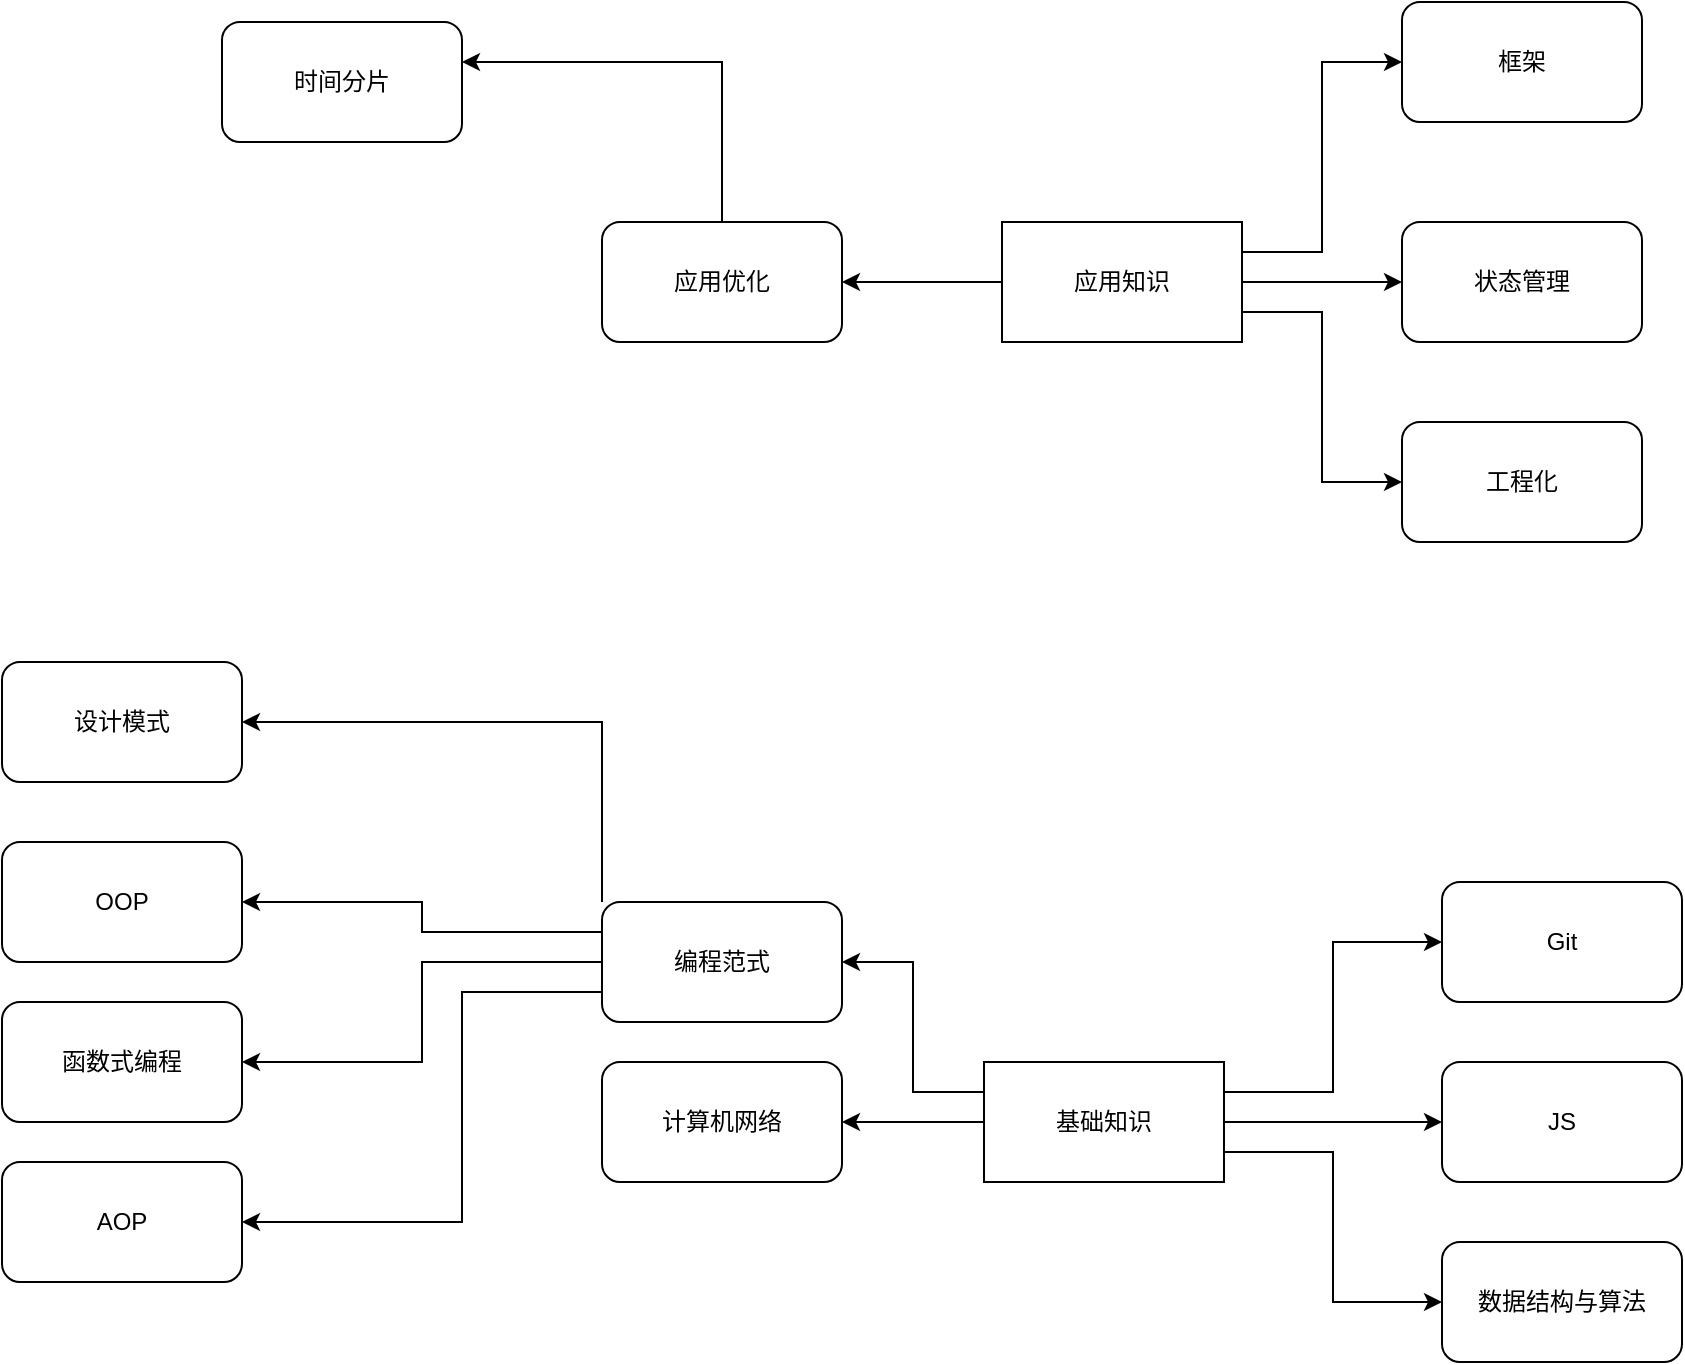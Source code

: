 <mxfile version="17.4.2" type="github">
  <diagram id="cuhBf4EbJXYHAvO4QVLx" name="Page-1">
    <mxGraphModel dx="1974" dy="953" grid="1" gridSize="10" guides="1" tooltips="1" connect="1" arrows="1" fold="1" page="1" pageScale="1" pageWidth="827" pageHeight="1169" math="0" shadow="0">
      <root>
        <mxCell id="0" />
        <mxCell id="1" parent="0" />
        <mxCell id="wDNAvFjv_C5XiCqs_QT7-9" style="edgeStyle=orthogonalEdgeStyle;rounded=0;orthogonalLoop=1;jettySize=auto;html=1;exitX=1;exitY=0.5;exitDx=0;exitDy=0;" edge="1" parent="1" source="wDNAvFjv_C5XiCqs_QT7-2" target="wDNAvFjv_C5XiCqs_QT7-8">
          <mxGeometry relative="1" as="geometry" />
        </mxCell>
        <mxCell id="wDNAvFjv_C5XiCqs_QT7-11" style="edgeStyle=orthogonalEdgeStyle;rounded=0;orthogonalLoop=1;jettySize=auto;html=1;exitX=1;exitY=0.75;exitDx=0;exitDy=0;entryX=0;entryY=0.5;entryDx=0;entryDy=0;" edge="1" parent="1" source="wDNAvFjv_C5XiCqs_QT7-2" target="wDNAvFjv_C5XiCqs_QT7-10">
          <mxGeometry relative="1" as="geometry" />
        </mxCell>
        <mxCell id="wDNAvFjv_C5XiCqs_QT7-12" style="edgeStyle=orthogonalEdgeStyle;rounded=0;orthogonalLoop=1;jettySize=auto;html=1;exitX=1;exitY=0.25;exitDx=0;exitDy=0;entryX=0;entryY=0.5;entryDx=0;entryDy=0;" edge="1" parent="1" source="wDNAvFjv_C5XiCqs_QT7-2" target="wDNAvFjv_C5XiCqs_QT7-6">
          <mxGeometry relative="1" as="geometry" />
        </mxCell>
        <mxCell id="wDNAvFjv_C5XiCqs_QT7-21" style="edgeStyle=orthogonalEdgeStyle;rounded=0;orthogonalLoop=1;jettySize=auto;html=1;exitX=0;exitY=0.25;exitDx=0;exitDy=0;entryX=1;entryY=0.5;entryDx=0;entryDy=0;" edge="1" parent="1" source="wDNAvFjv_C5XiCqs_QT7-2" target="wDNAvFjv_C5XiCqs_QT7-13">
          <mxGeometry relative="1" as="geometry" />
        </mxCell>
        <mxCell id="wDNAvFjv_C5XiCqs_QT7-23" style="edgeStyle=orthogonalEdgeStyle;rounded=0;orthogonalLoop=1;jettySize=auto;html=1;exitX=0;exitY=0.5;exitDx=0;exitDy=0;entryX=1;entryY=0.5;entryDx=0;entryDy=0;" edge="1" parent="1" source="wDNAvFjv_C5XiCqs_QT7-2" target="wDNAvFjv_C5XiCqs_QT7-22">
          <mxGeometry relative="1" as="geometry" />
        </mxCell>
        <mxCell id="wDNAvFjv_C5XiCqs_QT7-2" value="基础知识" style="whiteSpace=wrap;html=1;" vertex="1" parent="1">
          <mxGeometry x="331" y="900" width="120" height="60" as="geometry" />
        </mxCell>
        <mxCell id="wDNAvFjv_C5XiCqs_QT7-16" style="edgeStyle=orthogonalEdgeStyle;rounded=0;orthogonalLoop=1;jettySize=auto;html=1;exitX=1;exitY=0.25;exitDx=0;exitDy=0;entryX=0;entryY=0.5;entryDx=0;entryDy=0;" edge="1" parent="1" source="wDNAvFjv_C5XiCqs_QT7-3" target="wDNAvFjv_C5XiCqs_QT7-15">
          <mxGeometry relative="1" as="geometry" />
        </mxCell>
        <mxCell id="wDNAvFjv_C5XiCqs_QT7-18" style="edgeStyle=orthogonalEdgeStyle;rounded=0;orthogonalLoop=1;jettySize=auto;html=1;exitX=1;exitY=0.5;exitDx=0;exitDy=0;entryX=0;entryY=0.5;entryDx=0;entryDy=0;" edge="1" parent="1" source="wDNAvFjv_C5XiCqs_QT7-3" target="wDNAvFjv_C5XiCqs_QT7-17">
          <mxGeometry relative="1" as="geometry" />
        </mxCell>
        <mxCell id="wDNAvFjv_C5XiCqs_QT7-20" style="edgeStyle=orthogonalEdgeStyle;rounded=0;orthogonalLoop=1;jettySize=auto;html=1;exitX=1;exitY=0.75;exitDx=0;exitDy=0;entryX=0;entryY=0.5;entryDx=0;entryDy=0;" edge="1" parent="1" source="wDNAvFjv_C5XiCqs_QT7-3" target="wDNAvFjv_C5XiCqs_QT7-19">
          <mxGeometry relative="1" as="geometry" />
        </mxCell>
        <mxCell id="wDNAvFjv_C5XiCqs_QT7-34" value="" style="edgeStyle=orthogonalEdgeStyle;rounded=0;orthogonalLoop=1;jettySize=auto;html=1;" edge="1" parent="1" source="wDNAvFjv_C5XiCqs_QT7-3" target="wDNAvFjv_C5XiCqs_QT7-33">
          <mxGeometry relative="1" as="geometry" />
        </mxCell>
        <mxCell id="wDNAvFjv_C5XiCqs_QT7-3" value="应用知识" style="whiteSpace=wrap;html=1;" vertex="1" parent="1">
          <mxGeometry x="340" y="480" width="120" height="60" as="geometry" />
        </mxCell>
        <mxCell id="wDNAvFjv_C5XiCqs_QT7-6" value="Git" style="rounded=1;whiteSpace=wrap;html=1;" vertex="1" parent="1">
          <mxGeometry x="560" y="810" width="120" height="60" as="geometry" />
        </mxCell>
        <mxCell id="wDNAvFjv_C5XiCqs_QT7-8" value="JS" style="rounded=1;whiteSpace=wrap;html=1;" vertex="1" parent="1">
          <mxGeometry x="560" y="900" width="120" height="60" as="geometry" />
        </mxCell>
        <mxCell id="wDNAvFjv_C5XiCqs_QT7-10" value="数据结构与算法" style="rounded=1;whiteSpace=wrap;html=1;" vertex="1" parent="1">
          <mxGeometry x="560" y="990" width="120" height="60" as="geometry" />
        </mxCell>
        <mxCell id="wDNAvFjv_C5XiCqs_QT7-29" style="edgeStyle=orthogonalEdgeStyle;rounded=0;orthogonalLoop=1;jettySize=auto;html=1;exitX=0;exitY=0;exitDx=0;exitDy=0;entryX=1;entryY=0.5;entryDx=0;entryDy=0;" edge="1" parent="1" source="wDNAvFjv_C5XiCqs_QT7-13" target="wDNAvFjv_C5XiCqs_QT7-25">
          <mxGeometry relative="1" as="geometry" />
        </mxCell>
        <mxCell id="wDNAvFjv_C5XiCqs_QT7-30" style="edgeStyle=orthogonalEdgeStyle;rounded=0;orthogonalLoop=1;jettySize=auto;html=1;exitX=0;exitY=0.25;exitDx=0;exitDy=0;entryX=1;entryY=0.5;entryDx=0;entryDy=0;" edge="1" parent="1" source="wDNAvFjv_C5XiCqs_QT7-13" target="wDNAvFjv_C5XiCqs_QT7-24">
          <mxGeometry relative="1" as="geometry" />
        </mxCell>
        <mxCell id="wDNAvFjv_C5XiCqs_QT7-31" style="edgeStyle=orthogonalEdgeStyle;rounded=0;orthogonalLoop=1;jettySize=auto;html=1;exitX=0;exitY=0.5;exitDx=0;exitDy=0;entryX=1;entryY=0.5;entryDx=0;entryDy=0;" edge="1" parent="1" source="wDNAvFjv_C5XiCqs_QT7-13" target="wDNAvFjv_C5XiCqs_QT7-26">
          <mxGeometry relative="1" as="geometry" />
        </mxCell>
        <mxCell id="wDNAvFjv_C5XiCqs_QT7-32" style="edgeStyle=orthogonalEdgeStyle;rounded=0;orthogonalLoop=1;jettySize=auto;html=1;exitX=0;exitY=0.75;exitDx=0;exitDy=0;entryX=1;entryY=0.5;entryDx=0;entryDy=0;" edge="1" parent="1" source="wDNAvFjv_C5XiCqs_QT7-13" target="wDNAvFjv_C5XiCqs_QT7-27">
          <mxGeometry relative="1" as="geometry">
            <Array as="points">
              <mxPoint x="70" y="865" />
              <mxPoint x="70" y="980" />
            </Array>
          </mxGeometry>
        </mxCell>
        <mxCell id="wDNAvFjv_C5XiCqs_QT7-13" value="编程范式" style="rounded=1;whiteSpace=wrap;html=1;" vertex="1" parent="1">
          <mxGeometry x="140" y="820" width="120" height="60" as="geometry" />
        </mxCell>
        <mxCell id="wDNAvFjv_C5XiCqs_QT7-15" value="框架" style="rounded=1;whiteSpace=wrap;html=1;" vertex="1" parent="1">
          <mxGeometry x="540" y="370" width="120" height="60" as="geometry" />
        </mxCell>
        <mxCell id="wDNAvFjv_C5XiCqs_QT7-17" value="状态管理" style="rounded=1;whiteSpace=wrap;html=1;" vertex="1" parent="1">
          <mxGeometry x="540" y="480" width="120" height="60" as="geometry" />
        </mxCell>
        <mxCell id="wDNAvFjv_C5XiCqs_QT7-19" value="工程化" style="rounded=1;whiteSpace=wrap;html=1;" vertex="1" parent="1">
          <mxGeometry x="540" y="580" width="120" height="60" as="geometry" />
        </mxCell>
        <mxCell id="wDNAvFjv_C5XiCqs_QT7-22" value="计算机网络" style="rounded=1;whiteSpace=wrap;html=1;" vertex="1" parent="1">
          <mxGeometry x="140" y="900" width="120" height="60" as="geometry" />
        </mxCell>
        <mxCell id="wDNAvFjv_C5XiCqs_QT7-24" value="OOP" style="rounded=1;whiteSpace=wrap;html=1;" vertex="1" parent="1">
          <mxGeometry x="-160" y="790" width="120" height="60" as="geometry" />
        </mxCell>
        <mxCell id="wDNAvFjv_C5XiCqs_QT7-25" value="设计模式" style="rounded=1;whiteSpace=wrap;html=1;" vertex="1" parent="1">
          <mxGeometry x="-160" y="700" width="120" height="60" as="geometry" />
        </mxCell>
        <mxCell id="wDNAvFjv_C5XiCqs_QT7-26" value="函数式编程" style="rounded=1;whiteSpace=wrap;html=1;" vertex="1" parent="1">
          <mxGeometry x="-160" y="870" width="120" height="60" as="geometry" />
        </mxCell>
        <mxCell id="wDNAvFjv_C5XiCqs_QT7-27" value="AOP" style="rounded=1;whiteSpace=wrap;html=1;" vertex="1" parent="1">
          <mxGeometry x="-160" y="950" width="120" height="60" as="geometry" />
        </mxCell>
        <mxCell id="wDNAvFjv_C5XiCqs_QT7-36" value="" style="edgeStyle=orthogonalEdgeStyle;rounded=0;orthogonalLoop=1;jettySize=auto;html=1;" edge="1" parent="1" source="wDNAvFjv_C5XiCqs_QT7-33" target="wDNAvFjv_C5XiCqs_QT7-35">
          <mxGeometry relative="1" as="geometry">
            <Array as="points">
              <mxPoint x="200" y="400" />
            </Array>
          </mxGeometry>
        </mxCell>
        <mxCell id="wDNAvFjv_C5XiCqs_QT7-33" value="应用优化" style="rounded=1;whiteSpace=wrap;html=1;" vertex="1" parent="1">
          <mxGeometry x="140" y="480" width="120" height="60" as="geometry" />
        </mxCell>
        <mxCell id="wDNAvFjv_C5XiCqs_QT7-35" value="时间分片" style="rounded=1;whiteSpace=wrap;html=1;" vertex="1" parent="1">
          <mxGeometry x="-50" y="380" width="120" height="60" as="geometry" />
        </mxCell>
      </root>
    </mxGraphModel>
  </diagram>
</mxfile>
